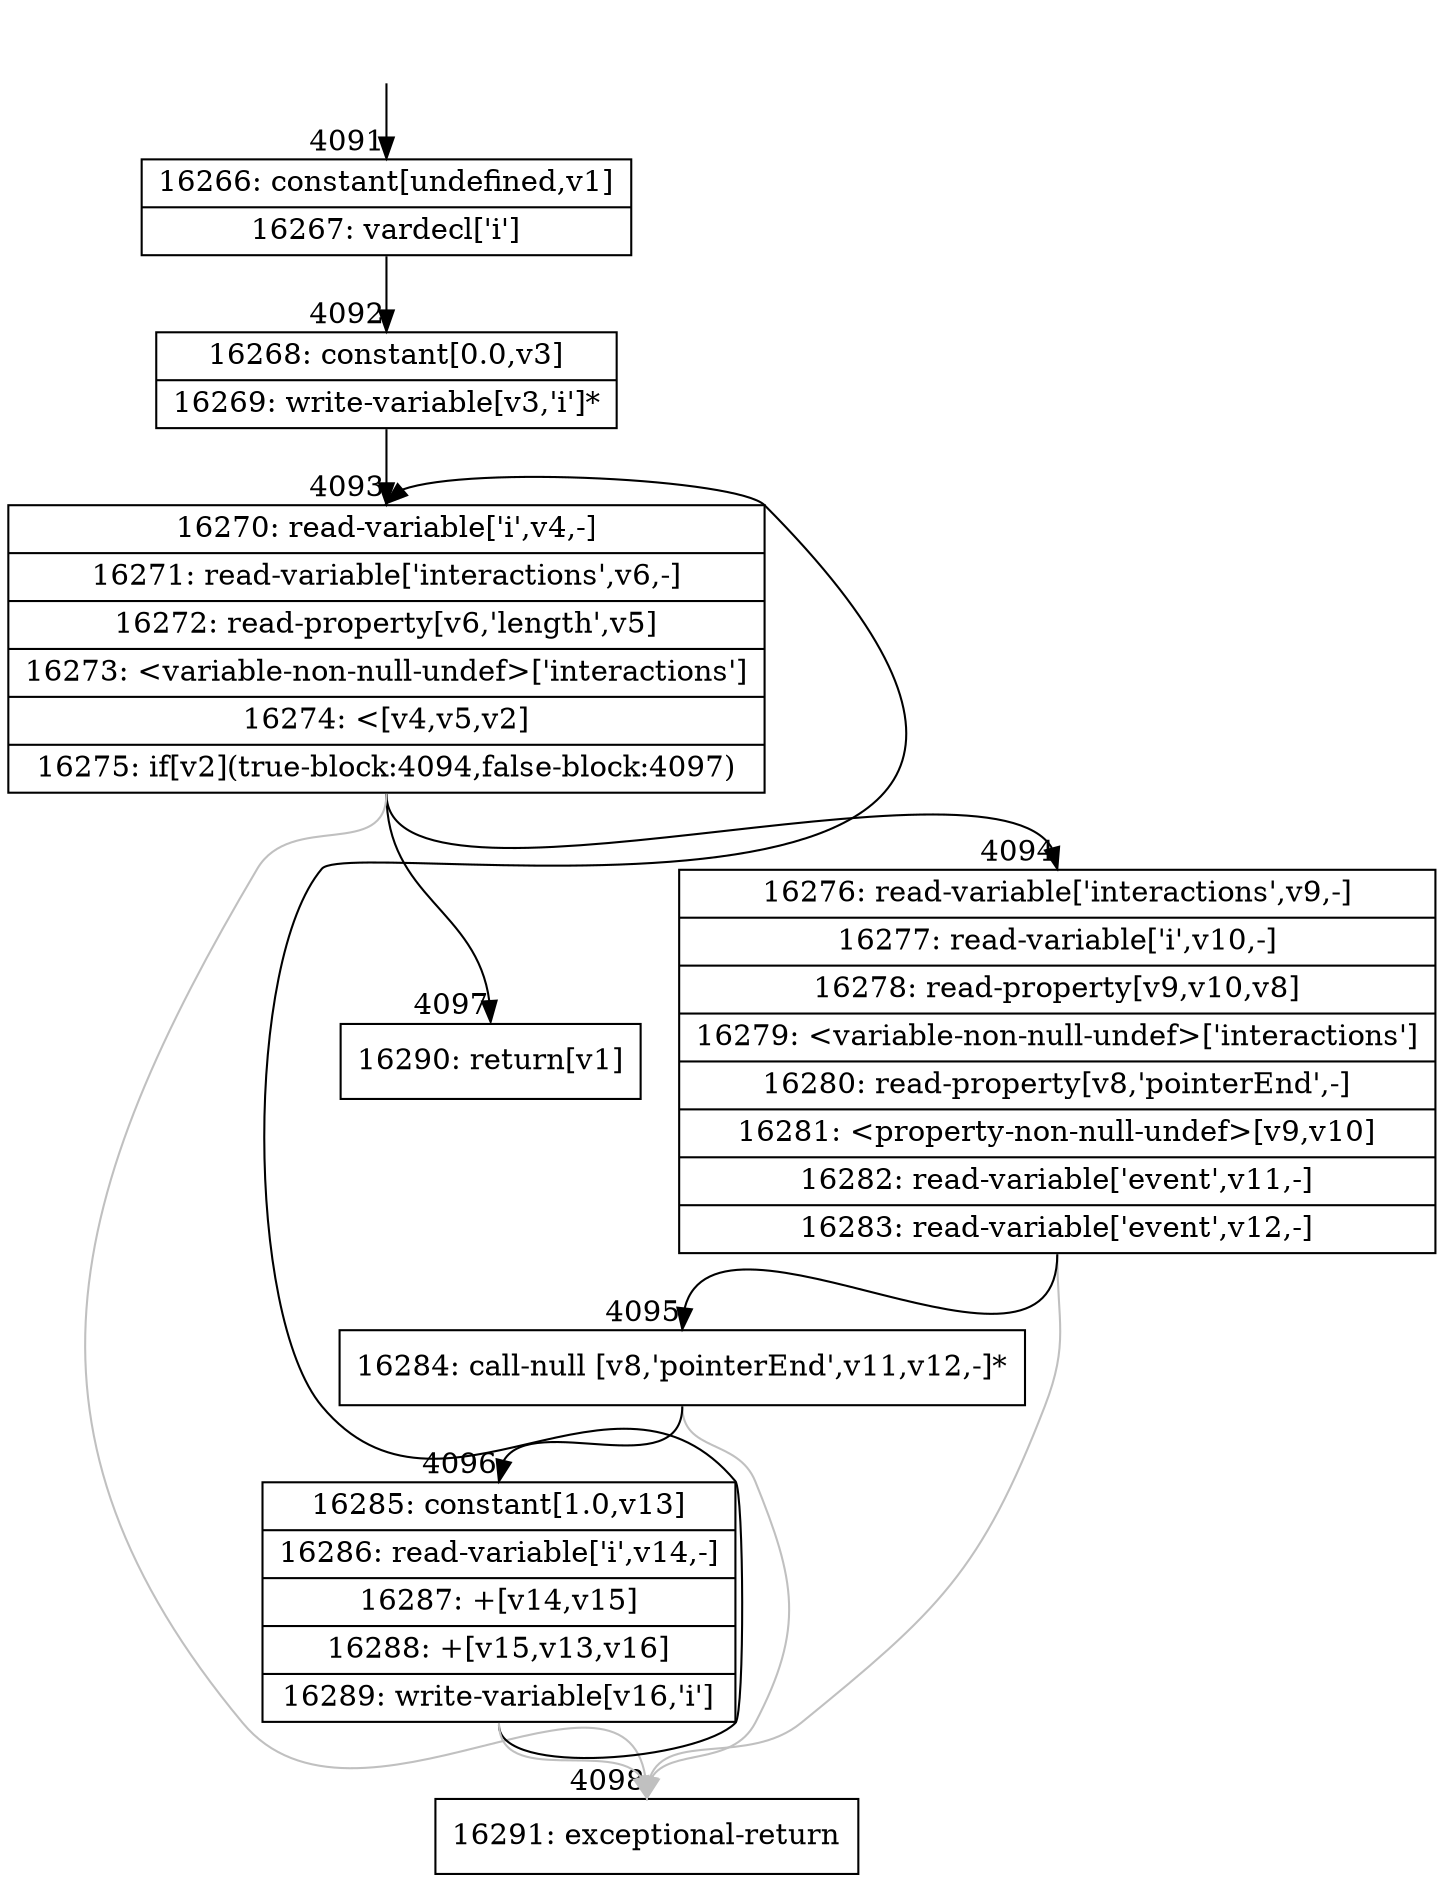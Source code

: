 digraph {
rankdir="TD"
BB_entry180[shape=none,label=""];
BB_entry180 -> BB4091 [tailport=s, headport=n, headlabel="    4091"]
BB4091 [shape=record label="{16266: constant[undefined,v1]|16267: vardecl['i']}" ] 
BB4091 -> BB4092 [tailport=s, headport=n, headlabel="      4092"]
BB4092 [shape=record label="{16268: constant[0.0,v3]|16269: write-variable[v3,'i']*}" ] 
BB4092 -> BB4093 [tailport=s, headport=n, headlabel="      4093"]
BB4093 [shape=record label="{16270: read-variable['i',v4,-]|16271: read-variable['interactions',v6,-]|16272: read-property[v6,'length',v5]|16273: \<variable-non-null-undef\>['interactions']|16274: \<[v4,v5,v2]|16275: if[v2](true-block:4094,false-block:4097)}" ] 
BB4093 -> BB4094 [tailport=s, headport=n, headlabel="      4094"]
BB4093 -> BB4097 [tailport=s, headport=n, headlabel="      4097"]
BB4093 -> BB4098 [tailport=s, headport=n, color=gray, headlabel="      4098"]
BB4094 [shape=record label="{16276: read-variable['interactions',v9,-]|16277: read-variable['i',v10,-]|16278: read-property[v9,v10,v8]|16279: \<variable-non-null-undef\>['interactions']|16280: read-property[v8,'pointerEnd',-]|16281: \<property-non-null-undef\>[v9,v10]|16282: read-variable['event',v11,-]|16283: read-variable['event',v12,-]}" ] 
BB4094 -> BB4095 [tailport=s, headport=n, headlabel="      4095"]
BB4094 -> BB4098 [tailport=s, headport=n, color=gray]
BB4095 [shape=record label="{16284: call-null [v8,'pointerEnd',v11,v12,-]*}" ] 
BB4095 -> BB4096 [tailport=s, headport=n, headlabel="      4096"]
BB4095 -> BB4098 [tailport=s, headport=n, color=gray]
BB4096 [shape=record label="{16285: constant[1.0,v13]|16286: read-variable['i',v14,-]|16287: +[v14,v15]|16288: +[v15,v13,v16]|16289: write-variable[v16,'i']}" ] 
BB4096 -> BB4093 [tailport=s, headport=n]
BB4096 -> BB4098 [tailport=s, headport=n, color=gray]
BB4097 [shape=record label="{16290: return[v1]}" ] 
BB4098 [shape=record label="{16291: exceptional-return}" ] 
//#$~ 5632
}

